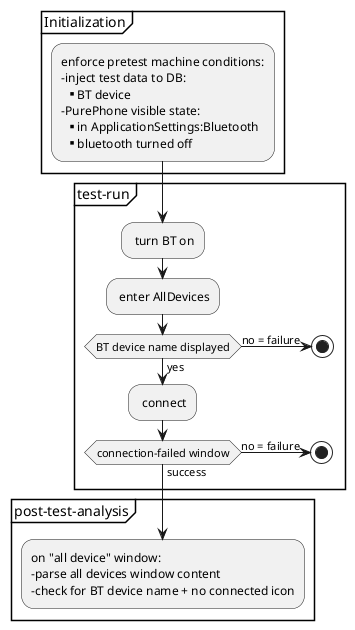 @startuml

partition Initialization {
    :enforce pretest machine conditions:
    -inject test data to DB:
    ** BT device
    -PurePhone visible state:
    ** in ApplicationSettings:Bluetooth
    ** bluetooth turned off;
}
partition test-run {
    : turn BT on;
    : enter AllDevices;
if (BT device name displayed) then (yes)
    : connect;
else (no = failure)
stop
endif
if (connection-failed window) then (success)
else (no = failure)
stop
endif
}
partition post-test-analysis {
    :on "all device" window:
    -parse all devices window content
    -check for BT device name + no connected icon;
}
@enduml

